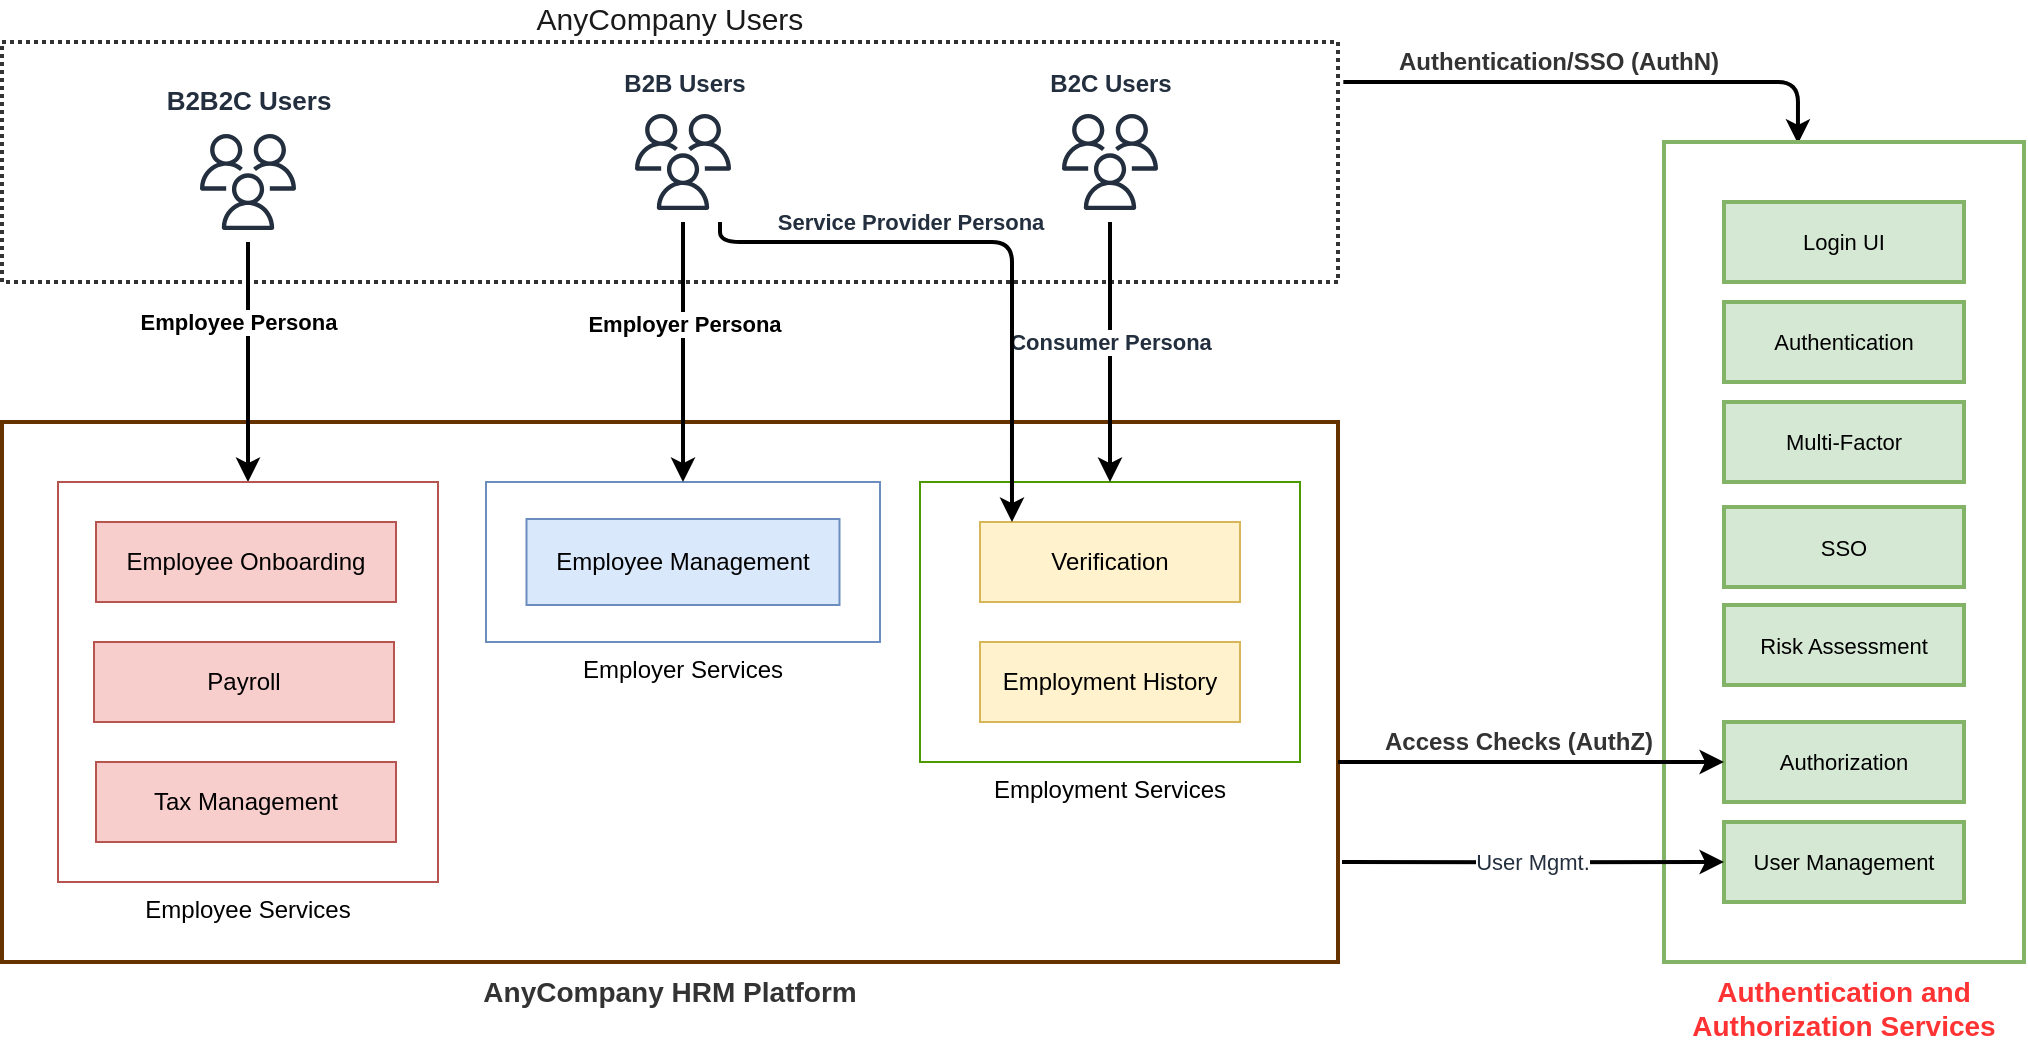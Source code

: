 <mxfile version="17.2.4" type="github">
  <diagram id="ph6kFKLF23NnV0sInsYU" name="Page-1">
    <mxGraphModel dx="2272" dy="737" grid="1" gridSize="10" guides="1" tooltips="1" connect="1" arrows="1" fold="1" page="1" pageScale="1" pageWidth="850" pageHeight="1100" math="0" shadow="0">
      <root>
        <mxCell id="0" />
        <mxCell id="1" parent="0" />
        <mxCell id="e25fCHqF_XSICWRYhGp0-45" style="edgeStyle=orthogonalEdgeStyle;rounded=1;orthogonalLoop=1;jettySize=auto;html=1;exitX=1.004;exitY=0.167;exitDx=0;exitDy=0;entryX=0.372;entryY=0.002;entryDx=0;entryDy=0;labelBackgroundColor=default;fontFamily=Helvetica;fontSize=14;fontColor=#82B366;startArrow=none;startFill=0;endArrow=classic;strokeColor=default;strokeWidth=2;entryPerimeter=0;exitPerimeter=0;" parent="1" source="e25fCHqF_XSICWRYhGp0-44" target="e25fCHqF_XSICWRYhGp0-38" edge="1">
          <mxGeometry relative="1" as="geometry">
            <Array as="points">
              <mxPoint x="510" y="160" />
            </Array>
          </mxGeometry>
        </mxCell>
        <mxCell id="e25fCHqF_XSICWRYhGp0-47" value="&lt;font style=&quot;font-size: 12px&quot; color=&quot;#333333&quot;&gt;Authentication/SSO (AuthN)&lt;/font&gt;" style="edgeLabel;html=1;align=center;verticalAlign=middle;resizable=0;points=[];fontSize=12;fontFamily=Helvetica;fontColor=#82B366;fontStyle=1" parent="e25fCHqF_XSICWRYhGp0-45" vertex="1" connectable="0">
          <mxGeometry x="-0.327" relative="1" as="geometry">
            <mxPoint x="20" y="-10" as="offset" />
          </mxGeometry>
        </mxCell>
        <mxCell id="e25fCHqF_XSICWRYhGp0-44" value="&lt;font style=&quot;font-size: 15px&quot; color=&quot;#1a1a1a&quot;&gt;AnyCompany Users&lt;/font&gt;" style="rounded=0;whiteSpace=wrap;html=1;dashed=1;sketch=0;fontFamily=Helvetica;fontSize=11;fontColor=#82B366;strokeColor=#333333;strokeWidth=2;fillColor=#FFFFFF;gradientColor=#ffffff;dashPattern=1 1;labelPosition=center;verticalLabelPosition=top;align=center;verticalAlign=bottom;" parent="1" vertex="1">
          <mxGeometry x="-388" y="140" width="668" height="120" as="geometry" />
        </mxCell>
        <mxCell id="e25fCHqF_XSICWRYhGp0-1" value="B2B Users" style="sketch=0;outlineConnect=0;fontColor=#232F3E;gradientColor=none;strokeColor=#232F3E;fillColor=#ffffff;dashed=0;verticalLabelPosition=top;verticalAlign=bottom;align=center;html=1;fontSize=12;fontStyle=1;aspect=fixed;shape=mxgraph.aws4.resourceIcon;resIcon=mxgraph.aws4.users;labelPosition=center;" parent="1" vertex="1">
          <mxGeometry x="-77.5" y="170" width="60" height="60" as="geometry" />
        </mxCell>
        <mxCell id="e25fCHqF_XSICWRYhGp0-2" value="B2C Users" style="sketch=0;outlineConnect=0;fontColor=#232F3E;gradientColor=none;strokeColor=#232F3E;fillColor=#ffffff;dashed=0;verticalLabelPosition=top;verticalAlign=bottom;align=center;html=1;fontSize=12;fontStyle=1;aspect=fixed;shape=mxgraph.aws4.resourceIcon;resIcon=mxgraph.aws4.users;labelPosition=center;" parent="1" vertex="1">
          <mxGeometry x="136" y="170" width="60" height="60" as="geometry" />
        </mxCell>
        <mxCell id="e25fCHqF_XSICWRYhGp0-9" value="AnyCompany HRM Platform" style="rounded=0;whiteSpace=wrap;html=1;fillColor=#FFFFFF;fontColor=#333333;strokeColor=#663300;strokeWidth=2;labelPosition=center;verticalLabelPosition=bottom;align=center;verticalAlign=top;fontStyle=1;fontSize=14;" parent="1" vertex="1">
          <mxGeometry x="-388" y="330" width="668" height="270" as="geometry" />
        </mxCell>
        <mxCell id="e25fCHqF_XSICWRYhGp0-22" value="Employee Persona" style="edgeStyle=orthogonalEdgeStyle;rounded=1;orthogonalLoop=1;jettySize=auto;html=1;entryX=0.5;entryY=0;entryDx=0;entryDy=0;strokeWidth=2;fontStyle=1" parent="1" source="e25fCHqF_XSICWRYhGp0-3" target="e25fCHqF_XSICWRYhGp0-13" edge="1">
          <mxGeometry x="-0.333" y="-5" relative="1" as="geometry">
            <mxPoint as="offset" />
          </mxGeometry>
        </mxCell>
        <mxCell id="e25fCHqF_XSICWRYhGp0-3" value="&lt;font style=&quot;font-size: 13px&quot;&gt;&lt;b&gt;B2B2C Users&lt;/b&gt;&lt;/font&gt;" style="sketch=0;outlineConnect=0;fontColor=#232F3E;gradientColor=none;strokeColor=#232F3E;fillColor=#ffffff;dashed=0;verticalLabelPosition=top;verticalAlign=bottom;align=center;html=1;fontSize=12;fontStyle=0;aspect=fixed;shape=mxgraph.aws4.resourceIcon;resIcon=mxgraph.aws4.users;labelPosition=center;" parent="1" vertex="1">
          <mxGeometry x="-295" y="180" width="60" height="60" as="geometry" />
        </mxCell>
        <mxCell id="e25fCHqF_XSICWRYhGp0-14" value="Employment Services" style="rounded=0;whiteSpace=wrap;html=1;labelPosition=center;verticalLabelPosition=bottom;align=center;verticalAlign=top;strokeColor=#4D9900;" parent="1" vertex="1">
          <mxGeometry x="71" y="360" width="190" height="140" as="geometry" />
        </mxCell>
        <mxCell id="e25fCHqF_XSICWRYhGp0-21" value="Employer Services" style="rounded=0;whiteSpace=wrap;html=1;labelPosition=center;verticalLabelPosition=bottom;align=center;verticalAlign=top;fillColor=#FFFFFF;strokeColor=#6c8ebf;" parent="1" vertex="1">
          <mxGeometry x="-146" y="360" width="197" height="80" as="geometry" />
        </mxCell>
        <mxCell id="e25fCHqF_XSICWRYhGp0-16" value="Verification" style="rounded=0;whiteSpace=wrap;html=1;fillColor=#fff2cc;strokeColor=#d6b656;" parent="1" vertex="1">
          <mxGeometry x="101" y="380" width="130" height="40" as="geometry" />
        </mxCell>
        <mxCell id="e25fCHqF_XSICWRYhGp0-17" value="Employment History" style="rounded=0;whiteSpace=wrap;html=1;fillColor=#fff2cc;strokeColor=#d6b656;" parent="1" vertex="1">
          <mxGeometry x="101" y="440" width="130" height="40" as="geometry" />
        </mxCell>
        <mxCell id="e25fCHqF_XSICWRYhGp0-18" style="edgeStyle=orthogonalEdgeStyle;rounded=1;orthogonalLoop=1;jettySize=auto;html=1;entryX=0.5;entryY=0;entryDx=0;entryDy=0;strokeWidth=2;" parent="1" source="e25fCHqF_XSICWRYhGp0-1" target="e25fCHqF_XSICWRYhGp0-21" edge="1">
          <mxGeometry relative="1" as="geometry" />
        </mxCell>
        <mxCell id="e25fCHqF_XSICWRYhGp0-28" value="Employer Persona" style="edgeLabel;html=1;align=center;verticalAlign=middle;resizable=0;points=[];fontSize=11;fontFamily=Helvetica;fontColor=default;fontStyle=1" parent="e25fCHqF_XSICWRYhGp0-18" vertex="1" connectable="0">
          <mxGeometry x="0.252" relative="1" as="geometry">
            <mxPoint y="-31" as="offset" />
          </mxGeometry>
        </mxCell>
        <mxCell id="e25fCHqF_XSICWRYhGp0-11" value="Employee Management" style="rounded=0;whiteSpace=wrap;html=1;fillColor=#dae8fc;strokeColor=#6c8ebf;" parent="1" vertex="1">
          <mxGeometry x="-125.75" y="378.5" width="156.5" height="43" as="geometry" />
        </mxCell>
        <mxCell id="e25fCHqF_XSICWRYhGp0-13" value="Employee Services" style="rounded=0;whiteSpace=wrap;html=1;labelPosition=center;verticalLabelPosition=bottom;align=center;verticalAlign=top;fillColor=#FFFFFF;strokeColor=#b85450;" parent="1" vertex="1">
          <mxGeometry x="-360" y="360" width="190" height="200" as="geometry" />
        </mxCell>
        <mxCell id="e25fCHqF_XSICWRYhGp0-10" value="Employee Onboarding" style="rounded=0;whiteSpace=wrap;html=1;fillColor=#f8cecc;strokeColor=#b85450;" parent="1" vertex="1">
          <mxGeometry x="-341" y="380" width="150" height="40" as="geometry" />
        </mxCell>
        <mxCell id="e25fCHqF_XSICWRYhGp0-12" value="Payroll " style="rounded=0;whiteSpace=wrap;html=1;fillColor=#f8cecc;strokeColor=#b85450;" parent="1" vertex="1">
          <mxGeometry x="-342" y="440" width="150" height="40" as="geometry" />
        </mxCell>
        <mxCell id="e25fCHqF_XSICWRYhGp0-15" value="Tax Management" style="rounded=0;whiteSpace=wrap;html=1;fillColor=#f8cecc;strokeColor=#b85450;" parent="1" vertex="1">
          <mxGeometry x="-341" y="500" width="150" height="40" as="geometry" />
        </mxCell>
        <mxCell id="e25fCHqF_XSICWRYhGp0-35" style="edgeStyle=orthogonalEdgeStyle;rounded=1;orthogonalLoop=1;jettySize=auto;html=1;labelBackgroundColor=default;fontFamily=Helvetica;fontSize=13;fontColor=#232F3E;endArrow=classic;strokeColor=default;strokeWidth=2;" parent="1" target="e25fCHqF_XSICWRYhGp0-14" edge="1">
          <mxGeometry relative="1" as="geometry">
            <mxPoint x="166" y="230" as="sourcePoint" />
            <Array as="points">
              <mxPoint x="166" y="270" />
              <mxPoint x="166" y="270" />
            </Array>
          </mxGeometry>
        </mxCell>
        <mxCell id="e25fCHqF_XSICWRYhGp0-37" value="Consumer Persona" style="edgeLabel;html=1;align=center;verticalAlign=middle;resizable=0;points=[];fontSize=11;fontFamily=Helvetica;fontColor=#232F3E;fontStyle=1" parent="e25fCHqF_XSICWRYhGp0-35" vertex="1" connectable="0">
          <mxGeometry x="-0.308" y="2" relative="1" as="geometry">
            <mxPoint x="-2" y="15" as="offset" />
          </mxGeometry>
        </mxCell>
        <mxCell id="e25fCHqF_XSICWRYhGp0-36" value="Service Provider Persona" style="edgeStyle=orthogonalEdgeStyle;rounded=1;orthogonalLoop=1;jettySize=auto;html=1;entryX=0.123;entryY=0;entryDx=0;entryDy=0;labelBackgroundColor=default;fontFamily=Helvetica;fontSize=11;fontColor=#232F3E;endArrow=classic;strokeColor=default;strokeWidth=2;fontStyle=1;entryPerimeter=0;" parent="1" source="e25fCHqF_XSICWRYhGp0-1" target="e25fCHqF_XSICWRYhGp0-16" edge="1">
          <mxGeometry x="-0.294" y="10" relative="1" as="geometry">
            <mxPoint x="-29.5" y="230" as="sourcePoint" />
            <mxPoint x="164.5" y="380" as="targetPoint" />
            <Array as="points">
              <mxPoint x="-29" y="240" />
              <mxPoint x="117" y="240" />
            </Array>
            <mxPoint as="offset" />
          </mxGeometry>
        </mxCell>
        <mxCell id="e25fCHqF_XSICWRYhGp0-38" value="&lt;font style=&quot;font-size: 14px&quot;&gt;Authentication and Authorization Services&lt;/font&gt;" style="rounded=0;whiteSpace=wrap;html=1;fillColor=#FFFFFF;strokeColor=#82b366;strokeWidth=2;labelPosition=center;verticalLabelPosition=bottom;align=center;verticalAlign=top;fontStyle=1;fontColor=#FF3333;" parent="1" vertex="1">
          <mxGeometry x="443" y="190" width="180" height="410" as="geometry" />
        </mxCell>
        <mxCell id="e25fCHqF_XSICWRYhGp0-39" value="Authentication" style="rounded=0;whiteSpace=wrap;html=1;dashed=0;sketch=0;fontFamily=Helvetica;fontSize=11;strokeColor=#82b366;strokeWidth=2;fillColor=#d5e8d4;" parent="1" vertex="1">
          <mxGeometry x="473" y="270" width="120" height="40" as="geometry" />
        </mxCell>
        <mxCell id="e25fCHqF_XSICWRYhGp0-40" value="Authorization" style="rounded=0;whiteSpace=wrap;html=1;dashed=0;sketch=0;fontFamily=Helvetica;fontSize=11;strokeColor=#82b366;strokeWidth=2;fillColor=#d5e8d4;" parent="1" vertex="1">
          <mxGeometry x="473" y="480" width="120" height="40" as="geometry" />
        </mxCell>
        <mxCell id="e25fCHqF_XSICWRYhGp0-41" value="SSO" style="rounded=0;whiteSpace=wrap;html=1;dashed=0;sketch=0;fontFamily=Helvetica;fontSize=11;strokeColor=#82b366;strokeWidth=2;fillColor=#d5e8d4;" parent="1" vertex="1">
          <mxGeometry x="473" y="372.5" width="120" height="40" as="geometry" />
        </mxCell>
        <mxCell id="e25fCHqF_XSICWRYhGp0-42" value="Risk Assessment" style="rounded=0;whiteSpace=wrap;html=1;dashed=0;sketch=0;fontFamily=Helvetica;fontSize=11;strokeColor=#82b366;strokeWidth=2;fillColor=#d5e8d4;" parent="1" vertex="1">
          <mxGeometry x="473" y="421.5" width="120" height="40" as="geometry" />
        </mxCell>
        <mxCell id="e25fCHqF_XSICWRYhGp0-46" value="Login UI" style="rounded=0;whiteSpace=wrap;html=1;dashed=0;sketch=0;fontFamily=Helvetica;fontSize=11;strokeColor=#82b366;strokeWidth=2;fillColor=#d5e8d4;" parent="1" vertex="1">
          <mxGeometry x="473" y="220" width="120" height="40" as="geometry" />
        </mxCell>
        <mxCell id="yVPgGkp0cXZ_G8Fahzny-1" value="Multi-Factor" style="rounded=0;whiteSpace=wrap;html=1;dashed=0;sketch=0;fontFamily=Helvetica;fontSize=11;strokeColor=#82b366;strokeWidth=2;fillColor=#d5e8d4;" vertex="1" parent="1">
          <mxGeometry x="473" y="320" width="120" height="40" as="geometry" />
        </mxCell>
        <mxCell id="e25fCHqF_XSICWRYhGp0-43" style="edgeStyle=orthogonalEdgeStyle;rounded=1;orthogonalLoop=1;jettySize=auto;html=1;labelBackgroundColor=default;fontFamily=Helvetica;fontSize=11;fontColor=#232F3E;endArrow=classic;strokeColor=default;strokeWidth=2;startArrow=none;startFill=0;" parent="1" edge="1">
          <mxGeometry relative="1" as="geometry">
            <mxPoint x="280" y="500" as="sourcePoint" />
            <mxPoint x="473" y="500" as="targetPoint" />
            <Array as="points">
              <mxPoint x="280" y="500" />
              <mxPoint x="473" y="500" />
            </Array>
          </mxGeometry>
        </mxCell>
        <mxCell id="e25fCHqF_XSICWRYhGp0-48" value="Access Checks (AuthZ)" style="edgeLabel;html=1;align=center;verticalAlign=middle;resizable=0;points=[];fontSize=12;fontFamily=Helvetica;fontColor=#333333;fontStyle=1" parent="e25fCHqF_XSICWRYhGp0-43" vertex="1" connectable="0">
          <mxGeometry x="-0.283" y="1" relative="1" as="geometry">
            <mxPoint x="21" y="-9" as="offset" />
          </mxGeometry>
        </mxCell>
        <mxCell id="yVPgGkp0cXZ_G8Fahzny-2" value="User Management" style="rounded=0;whiteSpace=wrap;html=1;dashed=0;sketch=0;fontFamily=Helvetica;fontSize=11;strokeColor=#82b366;strokeWidth=2;fillColor=#d5e8d4;" vertex="1" parent="1">
          <mxGeometry x="473" y="530" width="120" height="40" as="geometry" />
        </mxCell>
        <mxCell id="yVPgGkp0cXZ_G8Fahzny-3" value="User Mgmt." style="edgeStyle=orthogonalEdgeStyle;rounded=1;orthogonalLoop=1;jettySize=auto;html=1;fontSize=11;fontColor=#232F3E;exitX=1.003;exitY=0.815;exitDx=0;exitDy=0;exitPerimeter=0;strokeWidth=2;startArrow=none;startFill=0;" edge="1" parent="1" source="e25fCHqF_XSICWRYhGp0-9" target="yVPgGkp0cXZ_G8Fahzny-2">
          <mxGeometry relative="1" as="geometry" />
        </mxCell>
      </root>
    </mxGraphModel>
  </diagram>
</mxfile>
